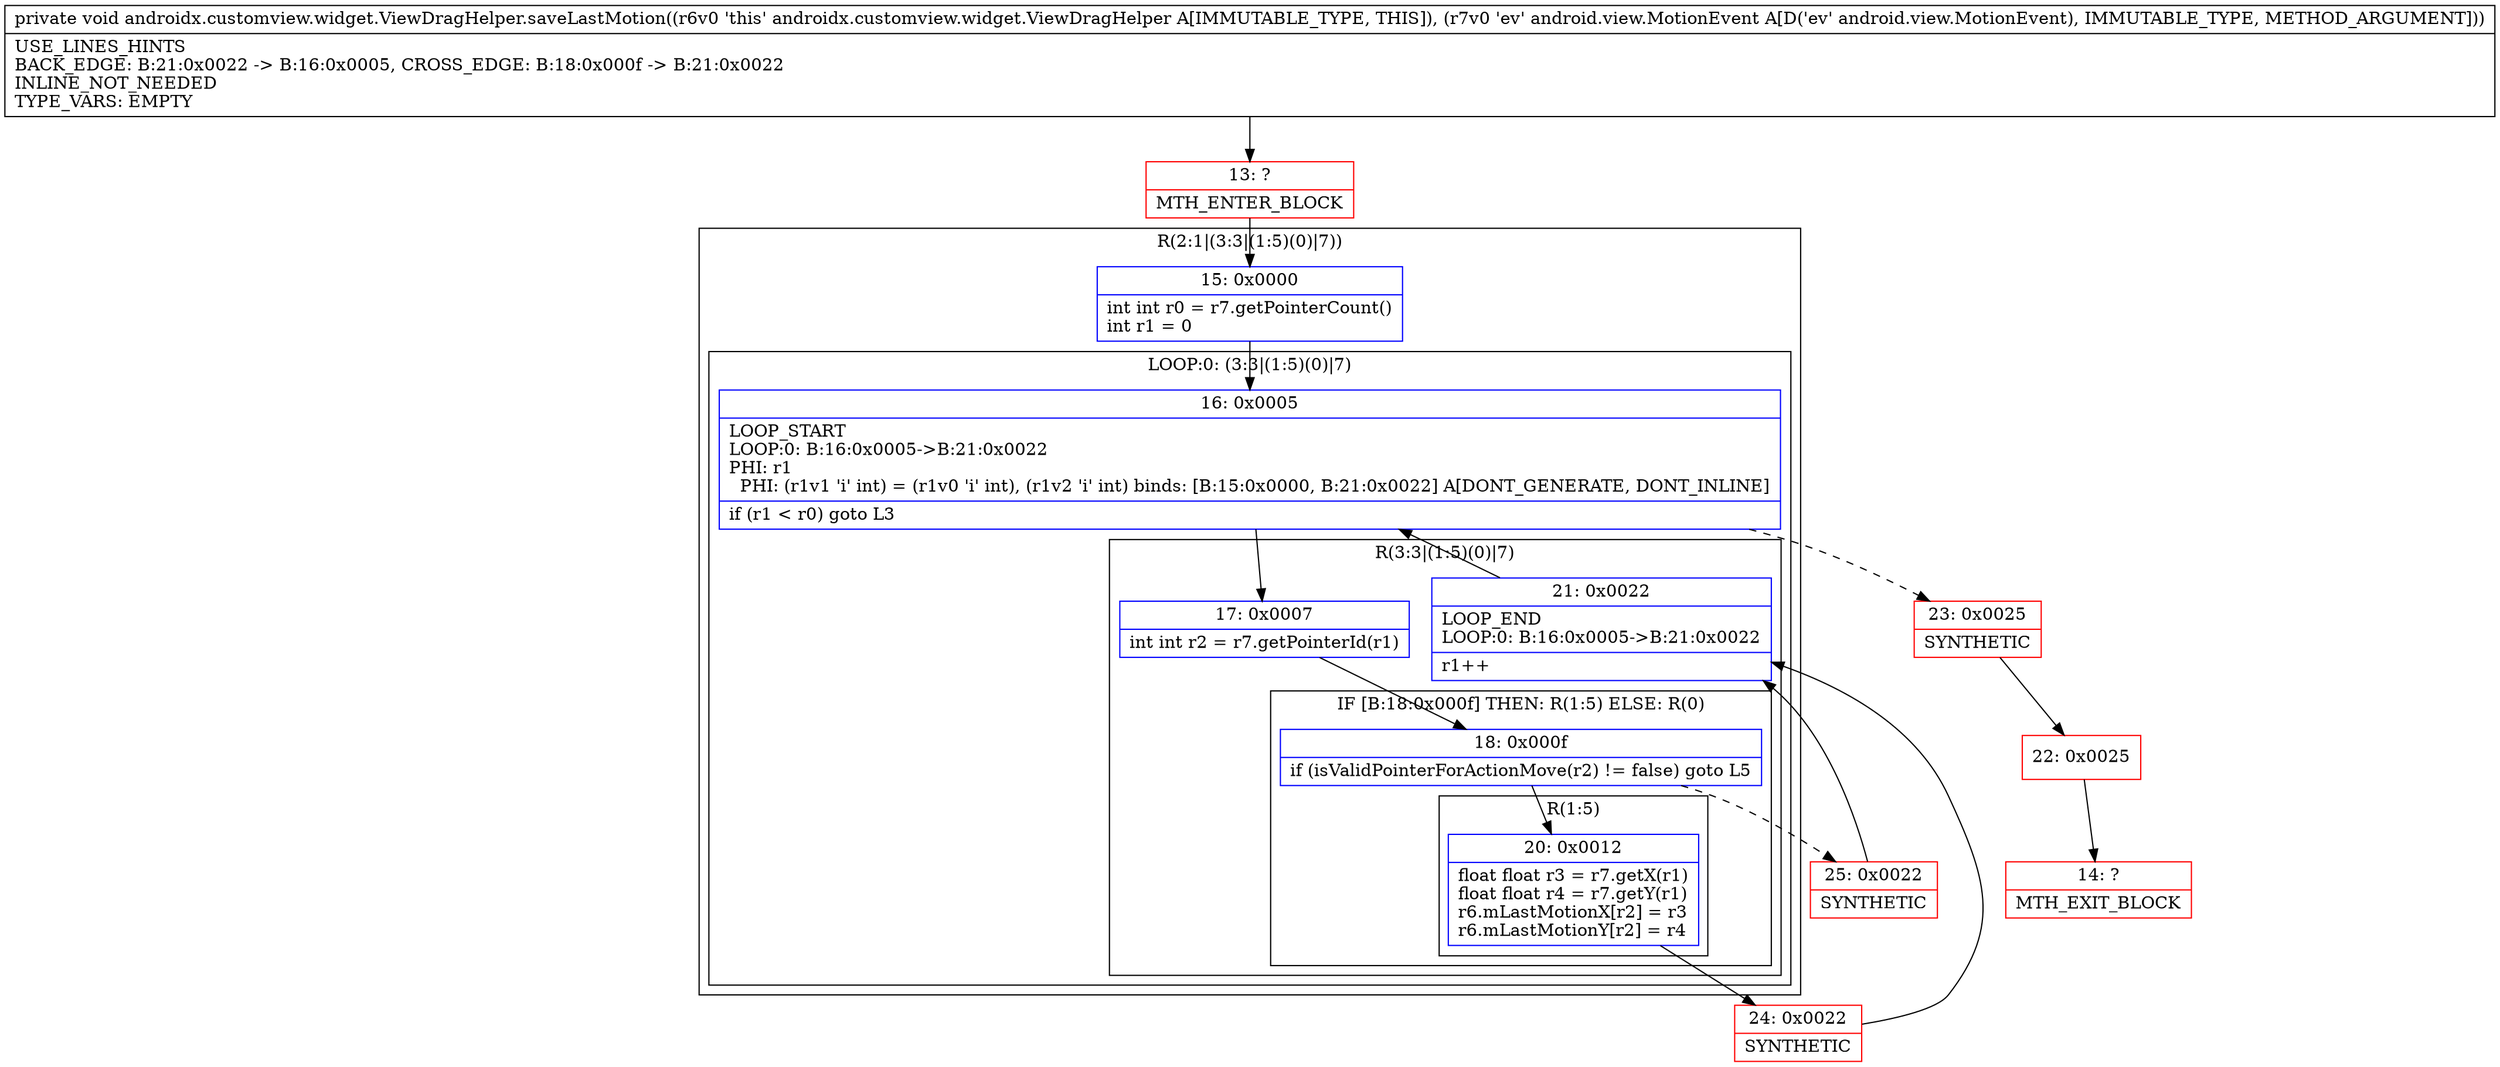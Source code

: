 digraph "CFG forandroidx.customview.widget.ViewDragHelper.saveLastMotion(Landroid\/view\/MotionEvent;)V" {
subgraph cluster_Region_1353384088 {
label = "R(2:1|(3:3|(1:5)(0)|7))";
node [shape=record,color=blue];
Node_15 [shape=record,label="{15\:\ 0x0000|int int r0 = r7.getPointerCount()\lint r1 = 0\l}"];
subgraph cluster_LoopRegion_8684762 {
label = "LOOP:0: (3:3|(1:5)(0)|7)";
node [shape=record,color=blue];
Node_16 [shape=record,label="{16\:\ 0x0005|LOOP_START\lLOOP:0: B:16:0x0005\-\>B:21:0x0022\lPHI: r1 \l  PHI: (r1v1 'i' int) = (r1v0 'i' int), (r1v2 'i' int) binds: [B:15:0x0000, B:21:0x0022] A[DONT_GENERATE, DONT_INLINE]\l|if (r1 \< r0) goto L3\l}"];
subgraph cluster_Region_55149136 {
label = "R(3:3|(1:5)(0)|7)";
node [shape=record,color=blue];
Node_17 [shape=record,label="{17\:\ 0x0007|int int r2 = r7.getPointerId(r1)\l}"];
subgraph cluster_IfRegion_305983972 {
label = "IF [B:18:0x000f] THEN: R(1:5) ELSE: R(0)";
node [shape=record,color=blue];
Node_18 [shape=record,label="{18\:\ 0x000f|if (isValidPointerForActionMove(r2) != false) goto L5\l}"];
subgraph cluster_Region_438013439 {
label = "R(1:5)";
node [shape=record,color=blue];
Node_20 [shape=record,label="{20\:\ 0x0012|float float r3 = r7.getX(r1)\lfloat float r4 = r7.getY(r1)\lr6.mLastMotionX[r2] = r3\lr6.mLastMotionY[r2] = r4\l}"];
}
subgraph cluster_Region_1796981394 {
label = "R(0)";
node [shape=record,color=blue];
}
}
Node_21 [shape=record,label="{21\:\ 0x0022|LOOP_END\lLOOP:0: B:16:0x0005\-\>B:21:0x0022\l|r1++\l}"];
}
}
}
Node_13 [shape=record,color=red,label="{13\:\ ?|MTH_ENTER_BLOCK\l}"];
Node_24 [shape=record,color=red,label="{24\:\ 0x0022|SYNTHETIC\l}"];
Node_25 [shape=record,color=red,label="{25\:\ 0x0022|SYNTHETIC\l}"];
Node_23 [shape=record,color=red,label="{23\:\ 0x0025|SYNTHETIC\l}"];
Node_22 [shape=record,color=red,label="{22\:\ 0x0025}"];
Node_14 [shape=record,color=red,label="{14\:\ ?|MTH_EXIT_BLOCK\l}"];
MethodNode[shape=record,label="{private void androidx.customview.widget.ViewDragHelper.saveLastMotion((r6v0 'this' androidx.customview.widget.ViewDragHelper A[IMMUTABLE_TYPE, THIS]), (r7v0 'ev' android.view.MotionEvent A[D('ev' android.view.MotionEvent), IMMUTABLE_TYPE, METHOD_ARGUMENT]))  | USE_LINES_HINTS\lBACK_EDGE: B:21:0x0022 \-\> B:16:0x0005, CROSS_EDGE: B:18:0x000f \-\> B:21:0x0022\lINLINE_NOT_NEEDED\lTYPE_VARS: EMPTY\l}"];
MethodNode -> Node_13;Node_15 -> Node_16;
Node_16 -> Node_17;
Node_16 -> Node_23[style=dashed];
Node_17 -> Node_18;
Node_18 -> Node_20;
Node_18 -> Node_25[style=dashed];
Node_20 -> Node_24;
Node_21 -> Node_16;
Node_13 -> Node_15;
Node_24 -> Node_21;
Node_25 -> Node_21;
Node_23 -> Node_22;
Node_22 -> Node_14;
}

